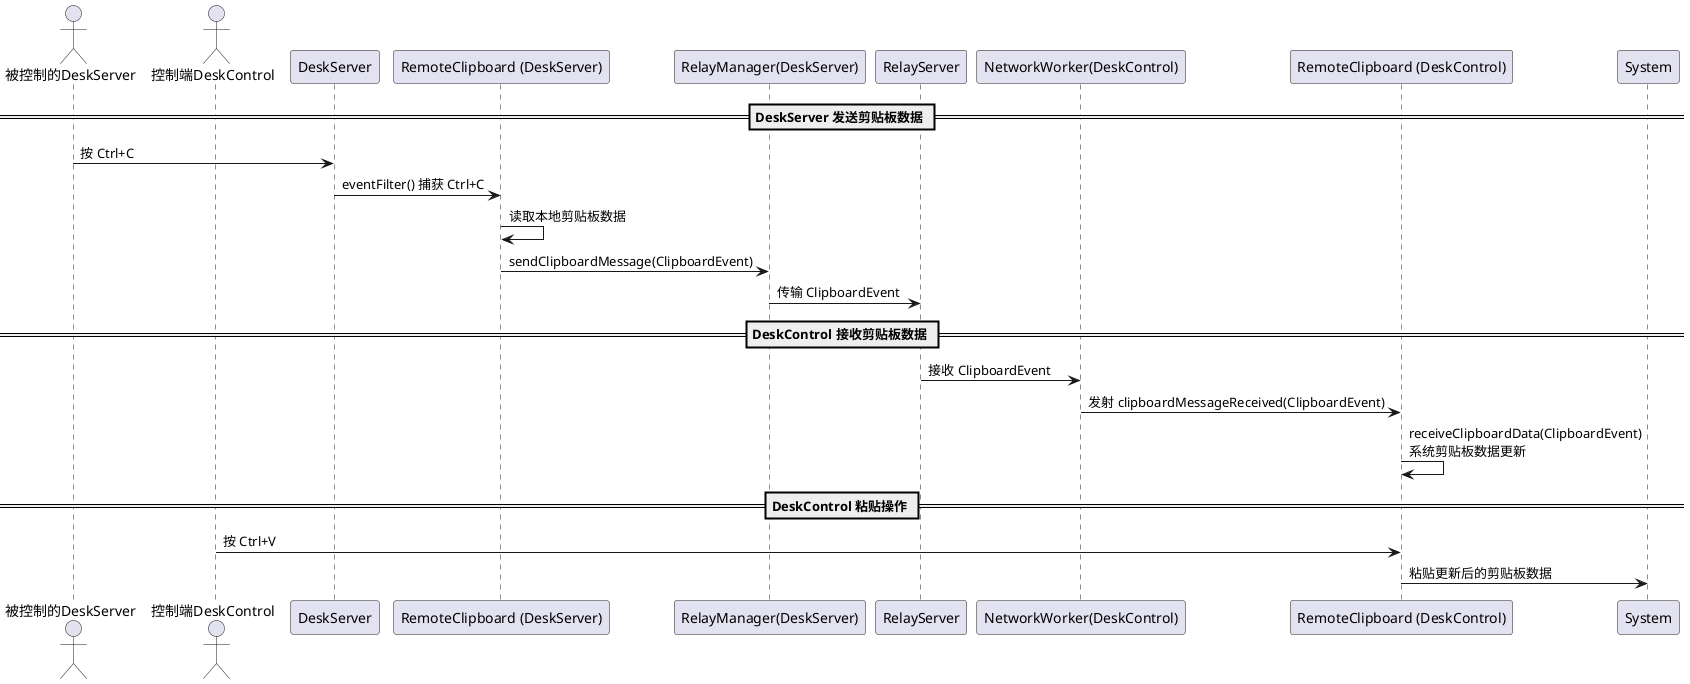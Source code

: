 @startuml
actor "被控制的DeskServer" as UserS
actor "控制端DeskControl" as UserC

participant "DeskServer" as DS
participant "RemoteClipboard (DeskServer)" as RC_S
participant "RelayManager(DeskServer)" as PC_S
participant "RelayServer" as Network
participant "NetworkWorker(DeskControl)" as PC_C
participant "RemoteClipboard (DeskControl)" as RC_C

== DeskServer 发送剪贴板数据 ==
UserS -> DS: 按 Ctrl+C
DS -> RC_S: eventFilter() 捕获 Ctrl+C
RC_S -> RC_S: 读取本地剪贴板数据
RC_S -> PC_S: sendClipboardMessage(ClipboardEvent)
PC_S -> Network: 传输 ClipboardEvent

== DeskControl 接收剪贴板数据 ==
Network -> PC_C: 接收 ClipboardEvent
PC_C -> RC_C: 发射 clipboardMessageReceived(ClipboardEvent)
RC_C -> RC_C: receiveClipboardData(ClipboardEvent)\n系统剪贴板数据更新

== DeskControl 粘贴操作 ==
UserC -> RC_C: 按 Ctrl+V
RC_C-> System: 粘贴更新后的剪贴板数据
@enduml